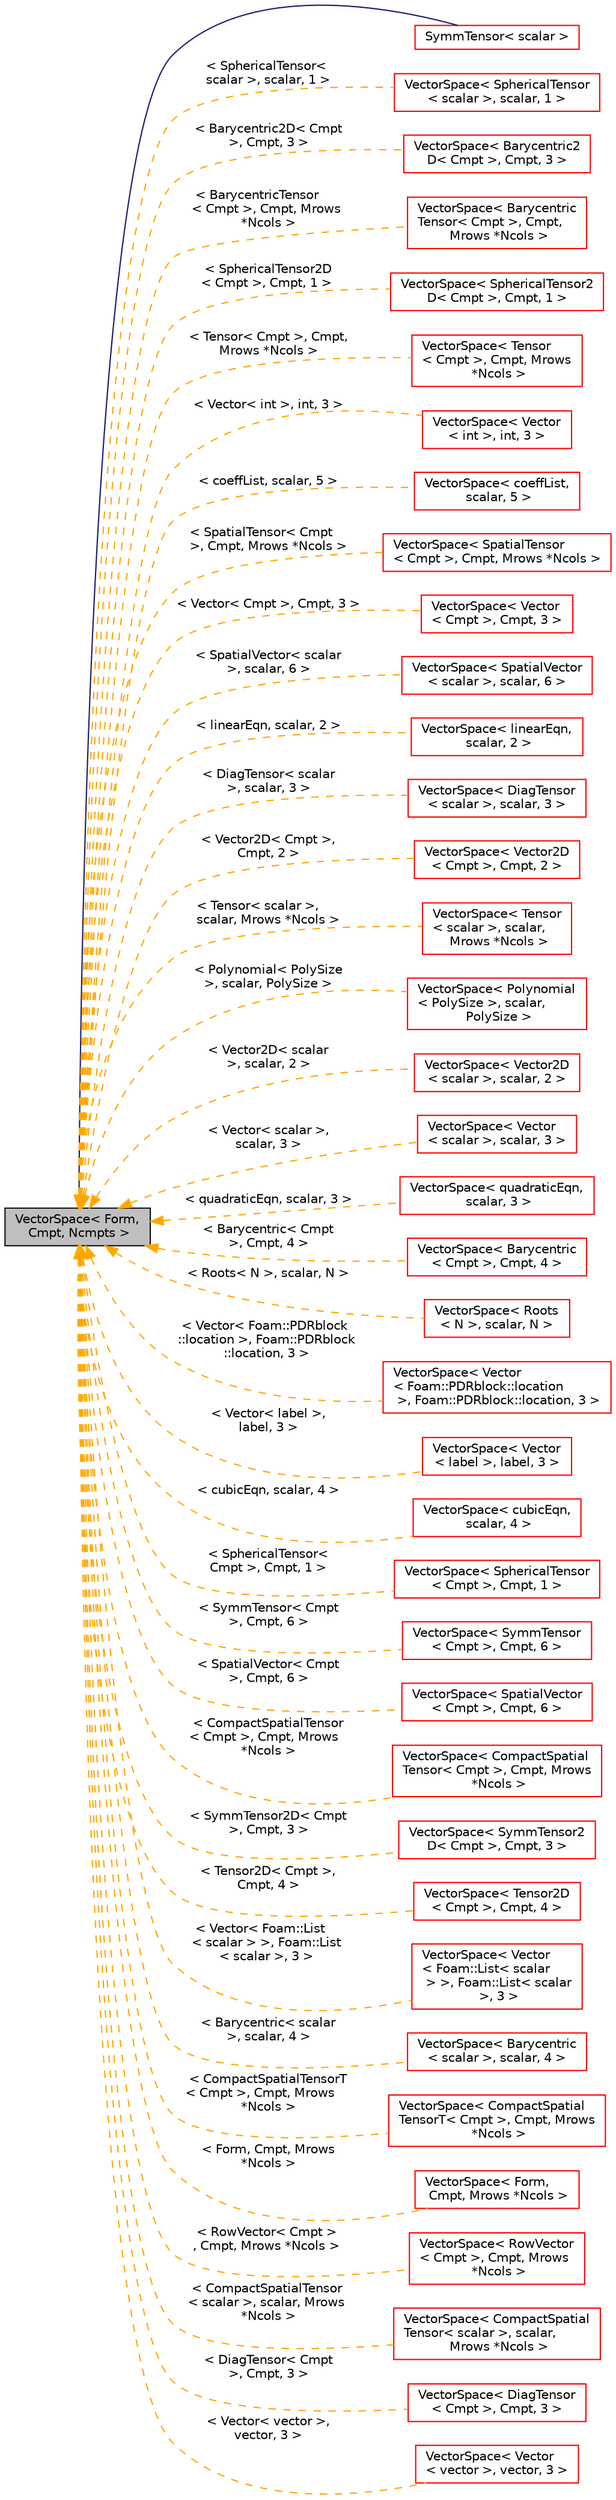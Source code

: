 digraph "VectorSpace&lt; Form, Cmpt, Ncmpts &gt;"
{
  bgcolor="transparent";
  edge [fontname="Helvetica",fontsize="10",labelfontname="Helvetica",labelfontsize="10"];
  node [fontname="Helvetica",fontsize="10",shape=record];
  rankdir="LR";
  Node1 [label="VectorSpace\< Form,\l Cmpt, Ncmpts \>",height=0.2,width=0.4,color="black", fillcolor="grey75", style="filled" fontcolor="black"];
  Node1 -> Node2 [dir="back",color="midnightblue",fontsize="10",style="solid",fontname="Helvetica"];
  Node2 [label="SymmTensor\< scalar \>",height=0.2,width=0.4,color="red",URL="$classFoam_1_1SymmTensor.html"];
  Node1 -> Node3 [dir="back",color="orange",fontsize="10",style="dashed",label=" \< SphericalTensor\<\l scalar \>, scalar, 1 \>" ,fontname="Helvetica"];
  Node3 [label="VectorSpace\< SphericalTensor\l\< scalar \>, scalar, 1 \>",height=0.2,width=0.4,color="red",URL="$classFoam_1_1VectorSpace.html"];
  Node1 -> Node4 [dir="back",color="orange",fontsize="10",style="dashed",label=" \< Barycentric2D\< Cmpt\l \>, Cmpt, 3 \>" ,fontname="Helvetica"];
  Node4 [label="VectorSpace\< Barycentric2\lD\< Cmpt \>, Cmpt, 3 \>",height=0.2,width=0.4,color="red",URL="$classFoam_1_1VectorSpace.html"];
  Node1 -> Node5 [dir="back",color="orange",fontsize="10",style="dashed",label=" \< BarycentricTensor\l\< Cmpt \>, Cmpt, Mrows\l *Ncols \>" ,fontname="Helvetica"];
  Node5 [label="VectorSpace\< Barycentric\lTensor\< Cmpt \>, Cmpt,\l Mrows *Ncols \>",height=0.2,width=0.4,color="red",URL="$classFoam_1_1VectorSpace.html"];
  Node1 -> Node6 [dir="back",color="orange",fontsize="10",style="dashed",label=" \< SphericalTensor2D\l\< Cmpt \>, Cmpt, 1 \>" ,fontname="Helvetica"];
  Node6 [label="VectorSpace\< SphericalTensor2\lD\< Cmpt \>, Cmpt, 1 \>",height=0.2,width=0.4,color="red",URL="$classFoam_1_1VectorSpace.html"];
  Node1 -> Node7 [dir="back",color="orange",fontsize="10",style="dashed",label=" \< Tensor\< Cmpt \>, Cmpt,\l Mrows *Ncols \>" ,fontname="Helvetica"];
  Node7 [label="VectorSpace\< Tensor\l\< Cmpt \>, Cmpt, Mrows\l *Ncols \>",height=0.2,width=0.4,color="red",URL="$classFoam_1_1VectorSpace.html"];
  Node1 -> Node8 [dir="back",color="orange",fontsize="10",style="dashed",label=" \< Vector\< int \>, int, 3 \>" ,fontname="Helvetica"];
  Node8 [label="VectorSpace\< Vector\l\< int \>, int, 3 \>",height=0.2,width=0.4,color="red",URL="$classFoam_1_1VectorSpace.html"];
  Node1 -> Node9 [dir="back",color="orange",fontsize="10",style="dashed",label=" \< coeffList, scalar, 5 \>" ,fontname="Helvetica"];
  Node9 [label="VectorSpace\< coeffList,\l scalar, 5 \>",height=0.2,width=0.4,color="red",URL="$classFoam_1_1VectorSpace.html"];
  Node1 -> Node10 [dir="back",color="orange",fontsize="10",style="dashed",label=" \< SpatialTensor\< Cmpt\l \>, Cmpt, Mrows *Ncols \>" ,fontname="Helvetica"];
  Node10 [label="VectorSpace\< SpatialTensor\l\< Cmpt \>, Cmpt, Mrows *Ncols \>",height=0.2,width=0.4,color="red",URL="$classFoam_1_1VectorSpace.html"];
  Node1 -> Node11 [dir="back",color="orange",fontsize="10",style="dashed",label=" \< Vector\< Cmpt \>, Cmpt, 3 \>" ,fontname="Helvetica"];
  Node11 [label="VectorSpace\< Vector\l\< Cmpt \>, Cmpt, 3 \>",height=0.2,width=0.4,color="red",URL="$classFoam_1_1VectorSpace.html"];
  Node1 -> Node12 [dir="back",color="orange",fontsize="10",style="dashed",label=" \< SpatialVector\< scalar\l \>, scalar, 6 \>" ,fontname="Helvetica"];
  Node12 [label="VectorSpace\< SpatialVector\l\< scalar \>, scalar, 6 \>",height=0.2,width=0.4,color="red",URL="$classFoam_1_1VectorSpace.html"];
  Node1 -> Node13 [dir="back",color="orange",fontsize="10",style="dashed",label=" \< linearEqn, scalar, 2 \>" ,fontname="Helvetica"];
  Node13 [label="VectorSpace\< linearEqn,\l scalar, 2 \>",height=0.2,width=0.4,color="red",URL="$classFoam_1_1VectorSpace.html"];
  Node1 -> Node14 [dir="back",color="orange",fontsize="10",style="dashed",label=" \< DiagTensor\< scalar\l \>, scalar, 3 \>" ,fontname="Helvetica"];
  Node14 [label="VectorSpace\< DiagTensor\l\< scalar \>, scalar, 3 \>",height=0.2,width=0.4,color="red",URL="$classFoam_1_1VectorSpace.html"];
  Node1 -> Node15 [dir="back",color="orange",fontsize="10",style="dashed",label=" \< Vector2D\< Cmpt \>,\l Cmpt, 2 \>" ,fontname="Helvetica"];
  Node15 [label="VectorSpace\< Vector2D\l\< Cmpt \>, Cmpt, 2 \>",height=0.2,width=0.4,color="red",URL="$classFoam_1_1VectorSpace.html"];
  Node1 -> Node16 [dir="back",color="orange",fontsize="10",style="dashed",label=" \< Tensor\< scalar \>,\l scalar, Mrows *Ncols \>" ,fontname="Helvetica"];
  Node16 [label="VectorSpace\< Tensor\l\< scalar \>, scalar,\l Mrows *Ncols \>",height=0.2,width=0.4,color="red",URL="$classFoam_1_1VectorSpace.html"];
  Node1 -> Node17 [dir="back",color="orange",fontsize="10",style="dashed",label=" \< Polynomial\< PolySize\l \>, scalar, PolySize \>" ,fontname="Helvetica"];
  Node17 [label="VectorSpace\< Polynomial\l\< PolySize \>, scalar,\l PolySize \>",height=0.2,width=0.4,color="red",URL="$classFoam_1_1VectorSpace.html"];
  Node1 -> Node18 [dir="back",color="orange",fontsize="10",style="dashed",label=" \< Vector2D\< scalar\l \>, scalar, 2 \>" ,fontname="Helvetica"];
  Node18 [label="VectorSpace\< Vector2D\l\< scalar \>, scalar, 2 \>",height=0.2,width=0.4,color="red",URL="$classFoam_1_1VectorSpace.html"];
  Node1 -> Node19 [dir="back",color="orange",fontsize="10",style="dashed",label=" \< Vector\< scalar \>,\l scalar, 3 \>" ,fontname="Helvetica"];
  Node19 [label="VectorSpace\< Vector\l\< scalar \>, scalar, 3 \>",height=0.2,width=0.4,color="red",URL="$classFoam_1_1VectorSpace.html"];
  Node1 -> Node20 [dir="back",color="orange",fontsize="10",style="dashed",label=" \< quadraticEqn, scalar, 3 \>" ,fontname="Helvetica"];
  Node20 [label="VectorSpace\< quadraticEqn,\l scalar, 3 \>",height=0.2,width=0.4,color="red",URL="$classFoam_1_1VectorSpace.html"];
  Node1 -> Node21 [dir="back",color="orange",fontsize="10",style="dashed",label=" \< Barycentric\< Cmpt\l \>, Cmpt, 4 \>" ,fontname="Helvetica"];
  Node21 [label="VectorSpace\< Barycentric\l\< Cmpt \>, Cmpt, 4 \>",height=0.2,width=0.4,color="red",URL="$classFoam_1_1VectorSpace.html"];
  Node1 -> Node22 [dir="back",color="orange",fontsize="10",style="dashed",label=" \< Roots\< N \>, scalar, N \>" ,fontname="Helvetica"];
  Node22 [label="VectorSpace\< Roots\l\< N \>, scalar, N \>",height=0.2,width=0.4,color="red",URL="$classFoam_1_1VectorSpace.html"];
  Node1 -> Node23 [dir="back",color="orange",fontsize="10",style="dashed",label=" \< Vector\< Foam::PDRblock\l::location \>, Foam::PDRblock\l::location, 3 \>" ,fontname="Helvetica"];
  Node23 [label="VectorSpace\< Vector\l\< Foam::PDRblock::location\l \>, Foam::PDRblock::location, 3 \>",height=0.2,width=0.4,color="red",URL="$classFoam_1_1VectorSpace.html"];
  Node1 -> Node24 [dir="back",color="orange",fontsize="10",style="dashed",label=" \< Vector\< label \>,\l label, 3 \>" ,fontname="Helvetica"];
  Node24 [label="VectorSpace\< Vector\l\< label \>, label, 3 \>",height=0.2,width=0.4,color="red",URL="$classFoam_1_1VectorSpace.html"];
  Node1 -> Node25 [dir="back",color="orange",fontsize="10",style="dashed",label=" \< cubicEqn, scalar, 4 \>" ,fontname="Helvetica"];
  Node25 [label="VectorSpace\< cubicEqn,\l scalar, 4 \>",height=0.2,width=0.4,color="red",URL="$classFoam_1_1VectorSpace.html"];
  Node1 -> Node26 [dir="back",color="orange",fontsize="10",style="dashed",label=" \< SphericalTensor\<\l Cmpt \>, Cmpt, 1 \>" ,fontname="Helvetica"];
  Node26 [label="VectorSpace\< SphericalTensor\l\< Cmpt \>, Cmpt, 1 \>",height=0.2,width=0.4,color="red",URL="$classFoam_1_1VectorSpace.html"];
  Node1 -> Node27 [dir="back",color="orange",fontsize="10",style="dashed",label=" \< SymmTensor\< Cmpt\l \>, Cmpt, 6 \>" ,fontname="Helvetica"];
  Node27 [label="VectorSpace\< SymmTensor\l\< Cmpt \>, Cmpt, 6 \>",height=0.2,width=0.4,color="red",URL="$classFoam_1_1VectorSpace.html"];
  Node1 -> Node28 [dir="back",color="orange",fontsize="10",style="dashed",label=" \< SpatialVector\< Cmpt\l \>, Cmpt, 6 \>" ,fontname="Helvetica"];
  Node28 [label="VectorSpace\< SpatialVector\l\< Cmpt \>, Cmpt, 6 \>",height=0.2,width=0.4,color="red",URL="$classFoam_1_1VectorSpace.html"];
  Node1 -> Node29 [dir="back",color="orange",fontsize="10",style="dashed",label=" \< CompactSpatialTensor\l\< Cmpt \>, Cmpt, Mrows\l *Ncols \>" ,fontname="Helvetica"];
  Node29 [label="VectorSpace\< CompactSpatial\lTensor\< Cmpt \>, Cmpt, Mrows\l *Ncols \>",height=0.2,width=0.4,color="red",URL="$classFoam_1_1VectorSpace.html"];
  Node1 -> Node30 [dir="back",color="orange",fontsize="10",style="dashed",label=" \< SymmTensor2D\< Cmpt\l \>, Cmpt, 3 \>" ,fontname="Helvetica"];
  Node30 [label="VectorSpace\< SymmTensor2\lD\< Cmpt \>, Cmpt, 3 \>",height=0.2,width=0.4,color="red",URL="$classFoam_1_1VectorSpace.html"];
  Node1 -> Node31 [dir="back",color="orange",fontsize="10",style="dashed",label=" \< Tensor2D\< Cmpt \>,\l Cmpt, 4 \>" ,fontname="Helvetica"];
  Node31 [label="VectorSpace\< Tensor2D\l\< Cmpt \>, Cmpt, 4 \>",height=0.2,width=0.4,color="red",URL="$classFoam_1_1VectorSpace.html"];
  Node1 -> Node32 [dir="back",color="orange",fontsize="10",style="dashed",label=" \< Vector\< Foam::List\l\< scalar \> \>, Foam::List\l\< scalar \>, 3 \>" ,fontname="Helvetica"];
  Node32 [label="VectorSpace\< Vector\l\< Foam::List\< scalar\l \> \>, Foam::List\< scalar\l \>, 3 \>",height=0.2,width=0.4,color="red",URL="$classFoam_1_1VectorSpace.html"];
  Node1 -> Node33 [dir="back",color="orange",fontsize="10",style="dashed",label=" \< Barycentric\< scalar\l \>, scalar, 4 \>" ,fontname="Helvetica"];
  Node33 [label="VectorSpace\< Barycentric\l\< scalar \>, scalar, 4 \>",height=0.2,width=0.4,color="red",URL="$classFoam_1_1VectorSpace.html"];
  Node1 -> Node34 [dir="back",color="orange",fontsize="10",style="dashed",label=" \< CompactSpatialTensorT\l\< Cmpt \>, Cmpt, Mrows\l *Ncols \>" ,fontname="Helvetica"];
  Node34 [label="VectorSpace\< CompactSpatial\lTensorT\< Cmpt \>, Cmpt, Mrows\l *Ncols \>",height=0.2,width=0.4,color="red",URL="$classFoam_1_1VectorSpace.html"];
  Node1 -> Node35 [dir="back",color="orange",fontsize="10",style="dashed",label=" \< Form, Cmpt, Mrows\l *Ncols \>" ,fontname="Helvetica"];
  Node35 [label="VectorSpace\< Form,\l Cmpt, Mrows *Ncols \>",height=0.2,width=0.4,color="red",URL="$classFoam_1_1VectorSpace.html"];
  Node1 -> Node36 [dir="back",color="orange",fontsize="10",style="dashed",label=" \< RowVector\< Cmpt \>\l, Cmpt, Mrows *Ncols \>" ,fontname="Helvetica"];
  Node36 [label="VectorSpace\< RowVector\l\< Cmpt \>, Cmpt, Mrows\l *Ncols \>",height=0.2,width=0.4,color="red",URL="$classFoam_1_1VectorSpace.html"];
  Node1 -> Node37 [dir="back",color="orange",fontsize="10",style="dashed",label=" \< CompactSpatialTensor\l\< scalar \>, scalar, Mrows\l *Ncols \>" ,fontname="Helvetica"];
  Node37 [label="VectorSpace\< CompactSpatial\lTensor\< scalar \>, scalar,\l Mrows *Ncols \>",height=0.2,width=0.4,color="red",URL="$classFoam_1_1VectorSpace.html"];
  Node1 -> Node38 [dir="back",color="orange",fontsize="10",style="dashed",label=" \< DiagTensor\< Cmpt\l \>, Cmpt, 3 \>" ,fontname="Helvetica"];
  Node38 [label="VectorSpace\< DiagTensor\l\< Cmpt \>, Cmpt, 3 \>",height=0.2,width=0.4,color="red",URL="$classFoam_1_1VectorSpace.html"];
  Node1 -> Node39 [dir="back",color="orange",fontsize="10",style="dashed",label=" \< Vector\< vector \>,\l vector, 3 \>" ,fontname="Helvetica"];
  Node39 [label="VectorSpace\< Vector\l\< vector \>, vector, 3 \>",height=0.2,width=0.4,color="red",URL="$classFoam_1_1VectorSpace.html"];
}
